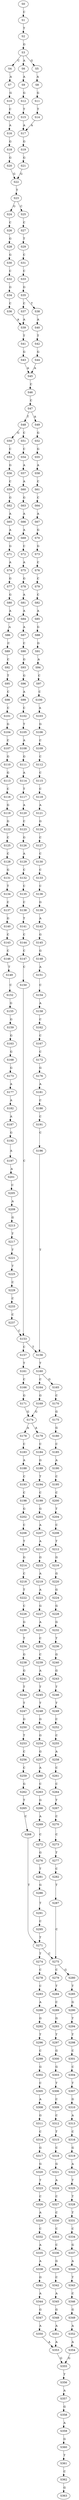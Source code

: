 strict digraph  {
	S0 -> S1 [ label = C ];
	S1 -> S2 [ label = T ];
	S2 -> S3 [ label = G ];
	S3 -> S4 [ label = C ];
	S3 -> S5 [ label = G ];
	S3 -> S6 [ label = A ];
	S4 -> S7 [ label = A ];
	S5 -> S8 [ label = A ];
	S6 -> S9 [ label = A ];
	S7 -> S10 [ label = G ];
	S8 -> S11 [ label = G ];
	S9 -> S12 [ label = G ];
	S10 -> S13 [ label = C ];
	S11 -> S14 [ label = T ];
	S12 -> S15 [ label = T ];
	S13 -> S16 [ label = A ];
	S14 -> S17 [ label = A ];
	S15 -> S17 [ label = A ];
	S16 -> S18 [ label = G ];
	S17 -> S19 [ label = G ];
	S18 -> S20 [ label = G ];
	S19 -> S21 [ label = G ];
	S20 -> S22 [ label = G ];
	S21 -> S22 [ label = G ];
	S22 -> S23 [ label = T ];
	S23 -> S24 [ label = G ];
	S23 -> S25 [ label = C ];
	S24 -> S26 [ label = C ];
	S25 -> S27 [ label = C ];
	S26 -> S28 [ label = G ];
	S27 -> S29 [ label = T ];
	S28 -> S30 [ label = G ];
	S29 -> S31 [ label = C ];
	S30 -> S32 [ label = C ];
	S31 -> S33 [ label = C ];
	S32 -> S34 [ label = G ];
	S33 -> S35 [ label = G ];
	S34 -> S36 [ label = C ];
	S35 -> S37 [ label = C ];
	S35 -> S38 [ label = T ];
	S36 -> S39 [ label = A ];
	S37 -> S39 [ label = A ];
	S38 -> S40 [ label = A ];
	S39 -> S41 [ label = T ];
	S40 -> S42 [ label = T ];
	S41 -> S43 [ label = G ];
	S42 -> S44 [ label = G ];
	S43 -> S45 [ label = A ];
	S44 -> S45 [ label = A ];
	S45 -> S46 [ label = C ];
	S46 -> S47 [ label = C ];
	S47 -> S48 [ label = T ];
	S47 -> S49 [ label = A ];
	S48 -> S50 [ label = G ];
	S48 -> S51 [ label = C ];
	S49 -> S52 [ label = G ];
	S50 -> S53 [ label = C ];
	S51 -> S54 [ label = C ];
	S52 -> S55 [ label = G ];
	S53 -> S56 [ label = G ];
	S54 -> S57 [ label = A ];
	S55 -> S58 [ label = A ];
	S56 -> S59 [ label = C ];
	S57 -> S60 [ label = A ];
	S58 -> S61 [ label = C ];
	S59 -> S62 [ label = G ];
	S60 -> S63 [ label = G ];
	S61 -> S64 [ label = C ];
	S62 -> S65 [ label = A ];
	S63 -> S66 [ label = A ];
	S64 -> S67 [ label = A ];
	S65 -> S68 [ label = A ];
	S66 -> S69 [ label = A ];
	S67 -> S70 [ label = G ];
	S68 -> S71 [ label = G ];
	S69 -> S72 [ label = C ];
	S70 -> S73 [ label = G ];
	S71 -> S74 [ label = A ];
	S72 -> S75 [ label = A ];
	S73 -> S76 [ label = C ];
	S74 -> S77 [ label = G ];
	S75 -> S78 [ label = G ];
	S76 -> S79 [ label = C ];
	S77 -> S80 [ label = G ];
	S78 -> S81 [ label = A ];
	S79 -> S82 [ label = C ];
	S80 -> S83 [ label = A ];
	S81 -> S84 [ label = A ];
	S82 -> S85 [ label = A ];
	S83 -> S86 [ label = A ];
	S84 -> S87 [ label = A ];
	S85 -> S88 [ label = G ];
	S86 -> S89 [ label = C ];
	S87 -> S90 [ label = C ];
	S88 -> S91 [ label = G ];
	S89 -> S92 [ label = C ];
	S90 -> S93 [ label = G ];
	S91 -> S94 [ label = A ];
	S92 -> S95 [ label = T ];
	S93 -> S96 [ label = G ];
	S94 -> S97 [ label = C ];
	S95 -> S98 [ label = C ];
	S96 -> S99 [ label = A ];
	S97 -> S100 [ label = C ];
	S98 -> S101 [ label = C ];
	S99 -> S102 [ label = C ];
	S100 -> S103 [ label = A ];
	S101 -> S104 [ label = G ];
	S102 -> S105 [ label = T ];
	S103 -> S106 [ label = G ];
	S104 -> S107 [ label = C ];
	S105 -> S108 [ label = A ];
	S106 -> S109 [ label = C ];
	S107 -> S110 [ label = G ];
	S108 -> S111 [ label = G ];
	S109 -> S112 [ label = C ];
	S110 -> S113 [ label = G ];
	S111 -> S114 [ label = A ];
	S112 -> S115 [ label = C ];
	S113 -> S116 [ label = C ];
	S114 -> S117 [ label = T ];
	S115 -> S118 [ label = C ];
	S116 -> S119 [ label = G ];
	S117 -> S120 [ label = A ];
	S118 -> S121 [ label = A ];
	S119 -> S122 [ label = G ];
	S120 -> S123 [ label = C ];
	S121 -> S124 [ label = G ];
	S122 -> S125 [ label = C ];
	S123 -> S126 [ label = G ];
	S124 -> S127 [ label = C ];
	S125 -> S128 [ label = C ];
	S126 -> S129 [ label = A ];
	S127 -> S130 [ label = C ];
	S128 -> S131 [ label = G ];
	S129 -> S132 [ label = C ];
	S130 -> S133 [ label = C ];
	S131 -> S134 [ label = T ];
	S132 -> S135 [ label = C ];
	S133 -> S136 [ label = C ];
	S134 -> S137 [ label = C ];
	S135 -> S138 [ label = C ];
	S136 -> S139 [ label = G ];
	S137 -> S140 [ label = G ];
	S138 -> S141 [ label = T ];
	S139 -> S142 [ label = A ];
	S140 -> S143 [ label = C ];
	S141 -> S144 [ label = C ];
	S142 -> S145 [ label = G ];
	S143 -> S146 [ label = C ];
	S144 -> S147 [ label = C ];
	S145 -> S148 [ label = G ];
	S146 -> S149 [ label = T ];
	S147 -> S150 [ label = C ];
	S148 -> S151 [ label = A ];
	S149 -> S152 [ label = C ];
	S150 -> S153 [ label = C ];
	S151 -> S154 [ label = C ];
	S152 -> S155 [ label = G ];
	S153 -> S156 [ label = T ];
	S153 -> S157 [ label = C ];
	S154 -> S158 [ label = A ];
	S155 -> S159 [ label = G ];
	S156 -> S160 [ label = T ];
	S157 -> S161 [ label = T ];
	S158 -> S162 [ label = C ];
	S159 -> S163 [ label = G ];
	S160 -> S164 [ label = C ];
	S160 -> S165 [ label = G ];
	S161 -> S166 [ label = C ];
	S162 -> S167 [ label = C ];
	S163 -> S168 [ label = G ];
	S164 -> S169 [ label = G ];
	S165 -> S170 [ label = C ];
	S166 -> S171 [ label = G ];
	S167 -> S172 [ label = C ];
	S168 -> S173 [ label = G ];
	S169 -> S174 [ label = G ];
	S170 -> S175 [ label = G ];
	S171 -> S174 [ label = G ];
	S172 -> S176 [ label = G ];
	S173 -> S177 [ label = A ];
	S174 -> S178 [ label = A ];
	S174 -> S179 [ label = A ];
	S175 -> S180 [ label = G ];
	S176 -> S181 [ label = A ];
	S177 -> S182 [ label = A ];
	S178 -> S183 [ label = C ];
	S179 -> S184 [ label = C ];
	S180 -> S185 [ label = C ];
	S181 -> S186 [ label = C ];
	S182 -> S187 [ label = A ];
	S183 -> S188 [ label = A ];
	S184 -> S189 [ label = G ];
	S185 -> S190 [ label = A ];
	S186 -> S191 [ label = C ];
	S187 -> S192 [ label = G ];
	S188 -> S193 [ label = C ];
	S189 -> S194 [ label = T ];
	S190 -> S195 [ label = C ];
	S191 -> S196 [ label = C ];
	S192 -> S197 [ label = A ];
	S193 -> S198 [ label = C ];
	S194 -> S199 [ label = C ];
	S195 -> S200 [ label = C ];
	S196 -> S156 [ label = T ];
	S197 -> S201 [ label = A ];
	S198 -> S202 [ label = G ];
	S199 -> S203 [ label = G ];
	S200 -> S204 [ label = T ];
	S201 -> S205 [ label = C ];
	S202 -> S206 [ label = C ];
	S203 -> S207 [ label = A ];
	S204 -> S208 [ label = C ];
	S205 -> S209 [ label = A ];
	S206 -> S210 [ label = T ];
	S207 -> S211 [ label = A ];
	S208 -> S212 [ label = T ];
	S209 -> S213 [ label = G ];
	S210 -> S214 [ label = G ];
	S211 -> S215 [ label = G ];
	S212 -> S216 [ label = G ];
	S213 -> S217 [ label = T ];
	S214 -> S218 [ label = C ];
	S215 -> S219 [ label = A ];
	S216 -> S220 [ label = G ];
	S217 -> S221 [ label = T ];
	S218 -> S222 [ label = T ];
	S219 -> S223 [ label = A ];
	S220 -> S224 [ label = G ];
	S221 -> S225 [ label = T ];
	S222 -> S226 [ label = C ];
	S223 -> S227 [ label = G ];
	S224 -> S228 [ label = G ];
	S225 -> S229 [ label = C ];
	S226 -> S230 [ label = G ];
	S227 -> S231 [ label = A ];
	S228 -> S232 [ label = G ];
	S229 -> S233 [ label = C ];
	S230 -> S234 [ label = T ];
	S231 -> S235 [ label = C ];
	S232 -> S236 [ label = T ];
	S233 -> S237 [ label = C ];
	S234 -> S238 [ label = G ];
	S235 -> S239 [ label = C ];
	S236 -> S240 [ label = G ];
	S237 -> S153 [ label = C ];
	S238 -> S241 [ label = G ];
	S239 -> S242 [ label = A ];
	S240 -> S243 [ label = G ];
	S241 -> S244 [ label = T ];
	S242 -> S245 [ label = T ];
	S243 -> S246 [ label = T ];
	S244 -> S247 [ label = T ];
	S245 -> S248 [ label = T ];
	S246 -> S249 [ label = T ];
	S247 -> S250 [ label = G ];
	S248 -> S251 [ label = G ];
	S249 -> S252 [ label = C ];
	S250 -> S253 [ label = T ];
	S251 -> S254 [ label = G ];
	S252 -> S255 [ label = C ];
	S253 -> S256 [ label = C ];
	S254 -> S257 [ label = G ];
	S255 -> S258 [ label = A ];
	S256 -> S259 [ label = C ];
	S257 -> S260 [ label = A ];
	S258 -> S261 [ label = C ];
	S259 -> S262 [ label = G ];
	S260 -> S263 [ label = C ];
	S261 -> S264 [ label = C ];
	S262 -> S265 [ label = T ];
	S263 -> S266 [ label = G ];
	S264 -> S267 [ label = T ];
	S265 -> S268 [ label = C ];
	S266 -> S269 [ label = A ];
	S267 -> S270 [ label = C ];
	S268 -> S271 [ label = T ];
	S269 -> S272 [ label = C ];
	S270 -> S273 [ label = C ];
	S271 -> S274 [ label = T ];
	S271 -> S275 [ label = C ];
	S272 -> S276 [ label = G ];
	S273 -> S277 [ label = T ];
	S274 -> S278 [ label = C ];
	S275 -> S279 [ label = C ];
	S275 -> S280 [ label = G ];
	S276 -> S281 [ label = T ];
	S277 -> S282 [ label = C ];
	S278 -> S283 [ label = C ];
	S279 -> S284 [ label = T ];
	S280 -> S285 [ label = T ];
	S281 -> S286 [ label = G ];
	S282 -> S287 [ label = T ];
	S283 -> S288 [ label = A ];
	S284 -> S289 [ label = C ];
	S285 -> S290 [ label = G ];
	S286 -> S291 [ label = T ];
	S287 -> S275 [ label = C ];
	S288 -> S292 [ label = G ];
	S289 -> S293 [ label = G ];
	S290 -> S294 [ label = T ];
	S291 -> S295 [ label = C ];
	S292 -> S296 [ label = T ];
	S293 -> S297 [ label = T ];
	S294 -> S298 [ label = T ];
	S295 -> S271 [ label = T ];
	S296 -> S299 [ label = C ];
	S297 -> S300 [ label = G ];
	S298 -> S301 [ label = C ];
	S299 -> S302 [ label = G ];
	S300 -> S303 [ label = G ];
	S301 -> S304 [ label = C ];
	S302 -> S305 [ label = C ];
	S303 -> S306 [ label = T ];
	S304 -> S307 [ label = T ];
	S305 -> S308 [ label = A ];
	S306 -> S309 [ label = C ];
	S307 -> S310 [ label = G ];
	S308 -> S311 [ label = G ];
	S309 -> S312 [ label = C ];
	S310 -> S313 [ label = A ];
	S311 -> S314 [ label = C ];
	S312 -> S315 [ label = T ];
	S313 -> S316 [ label = C ];
	S314 -> S317 [ label = G ];
	S315 -> S318 [ label = C ];
	S316 -> S319 [ label = G ];
	S317 -> S320 [ label = G ];
	S318 -> S321 [ label = G ];
	S319 -> S322 [ label = A ];
	S320 -> S323 [ label = T ];
	S321 -> S324 [ label = A ];
	S322 -> S325 [ label = T ];
	S323 -> S326 [ label = C ];
	S324 -> S327 [ label = C ];
	S325 -> S328 [ label = T ];
	S326 -> S329 [ label = A ];
	S327 -> S330 [ label = C ];
	S328 -> S331 [ label = T ];
	S329 -> S332 [ label = C ];
	S330 -> S333 [ label = C ];
	S331 -> S334 [ label = C ];
	S332 -> S335 [ label = A ];
	S333 -> S336 [ label = C ];
	S334 -> S337 [ label = G ];
	S335 -> S338 [ label = A ];
	S336 -> S339 [ label = G ];
	S337 -> S340 [ label = A ];
	S338 -> S341 [ label = G ];
	S339 -> S342 [ label = C ];
	S340 -> S343 [ label = T ];
	S341 -> S344 [ label = A ];
	S342 -> S345 [ label = A ];
	S343 -> S346 [ label = C ];
	S344 -> S347 [ label = G ];
	S345 -> S348 [ label = G ];
	S346 -> S349 [ label = G ];
	S347 -> S350 [ label = A ];
	S348 -> S351 [ label = A ];
	S349 -> S352 [ label = A ];
	S350 -> S353 [ label = A ];
	S351 -> S353 [ label = A ];
	S352 -> S354 [ label = A ];
	S353 -> S355 [ label = G ];
	S354 -> S355 [ label = G ];
	S355 -> S356 [ label = T ];
	S356 -> S357 [ label = A ];
	S357 -> S358 [ label = G ];
	S358 -> S359 [ label = A ];
	S359 -> S360 [ label = G ];
	S360 -> S361 [ label = T ];
	S361 -> S362 [ label = C ];
	S362 -> S363 [ label = G ];
}
